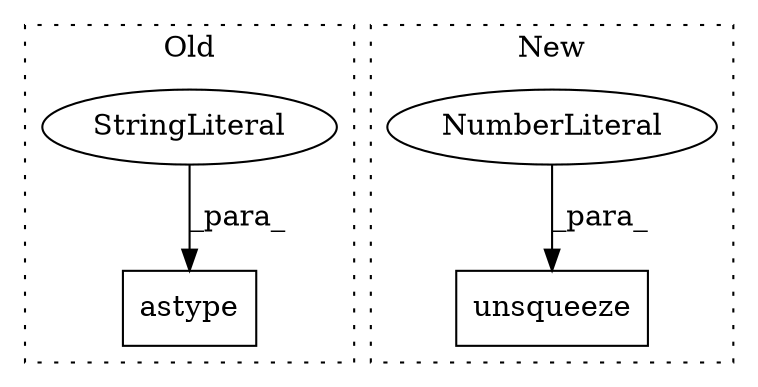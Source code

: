 digraph G {
subgraph cluster0 {
1 [label="astype" a="32" s="1871,1885" l="7,1" shape="box"];
4 [label="StringLiteral" a="45" s="1878" l="7" shape="ellipse"];
label = "Old";
style="dotted";
}
subgraph cluster1 {
2 [label="unsqueeze" a="32" s="1838,1849" l="10,1" shape="box"];
3 [label="NumberLiteral" a="34" s="1848" l="1" shape="ellipse"];
label = "New";
style="dotted";
}
3 -> 2 [label="_para_"];
4 -> 1 [label="_para_"];
}